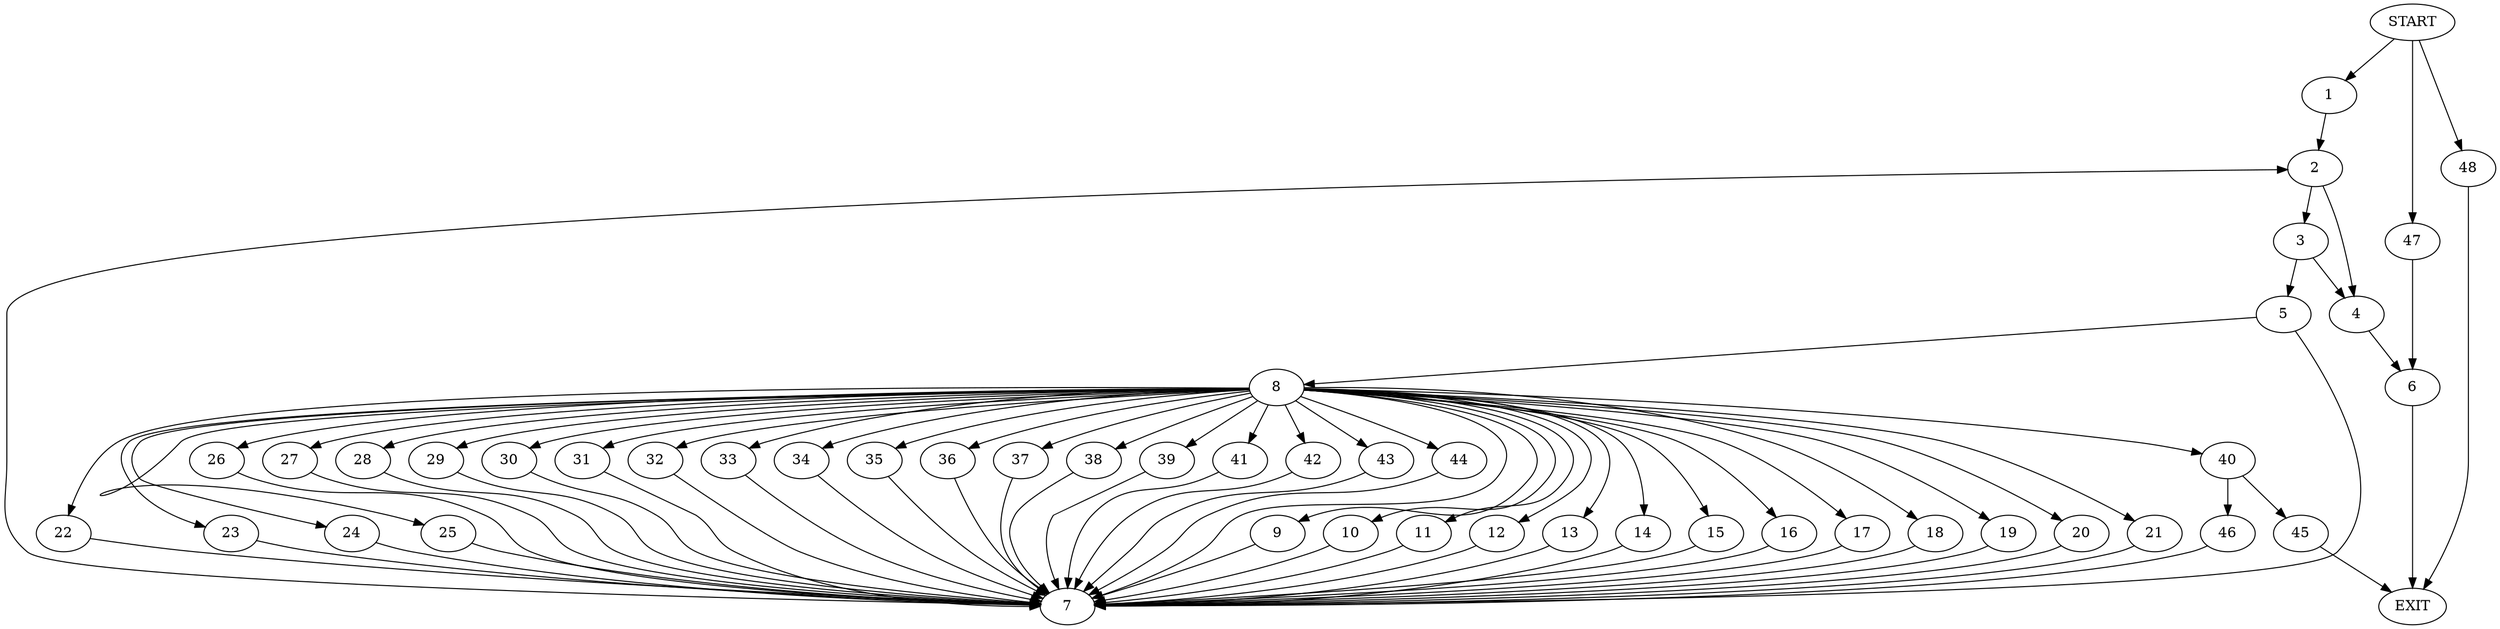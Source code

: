 digraph {
0 [label="START"];
1;
2;
3;
4;
5;
6;
7;
8;
9;
10;
11;
12;
13;
14;
15;
16;
17;
18;
19;
20;
21;
22;
23;
24;
25;
26;
27;
28;
29;
30;
31;
32;
33;
34;
35;
36;
37;
38;
39;
40;
41;
42;
43;
44;
45;
46;
47;
48;
49 [label="EXIT"];
0 -> 1;
1 -> 2;
2 -> 3;
2 -> 4;
3 -> 4;
3 -> 5;
4 -> 6;
5 -> 7;
5 -> 8;
7 -> 2;
8 -> 7;
8 -> 9;
8 -> 10;
8 -> 11;
8 -> 12;
8 -> 13;
8 -> 14;
8 -> 15;
8 -> 16;
8 -> 17;
8 -> 18;
8 -> 19;
8 -> 20;
8 -> 21;
8 -> 22;
8 -> 23;
8 -> 24;
8 -> 25;
8 -> 26;
8 -> 27;
8 -> 28;
8 -> 29;
8 -> 30;
8 -> 31;
8 -> 32;
8 -> 33;
8 -> 34;
8 -> 35;
8 -> 36;
8 -> 37;
8 -> 38;
8 -> 39;
8 -> 40;
8 -> 41;
8 -> 42;
8 -> 43;
8 -> 44;
13 -> 7;
14 -> 7;
18 -> 7;
37 -> 7;
17 -> 7;
22 -> 7;
16 -> 7;
32 -> 7;
43 -> 7;
20 -> 7;
28 -> 7;
23 -> 7;
34 -> 7;
21 -> 7;
26 -> 7;
39 -> 7;
30 -> 7;
10 -> 7;
15 -> 7;
24 -> 7;
42 -> 7;
31 -> 7;
41 -> 7;
11 -> 7;
44 -> 7;
35 -> 7;
12 -> 7;
29 -> 7;
38 -> 7;
27 -> 7;
36 -> 7;
25 -> 7;
33 -> 7;
19 -> 7;
9 -> 7;
40 -> 45;
40 -> 46;
45 -> 49;
46 -> 7;
6 -> 49;
0 -> 47;
47 -> 6;
0 -> 48;
48 -> 49;
}